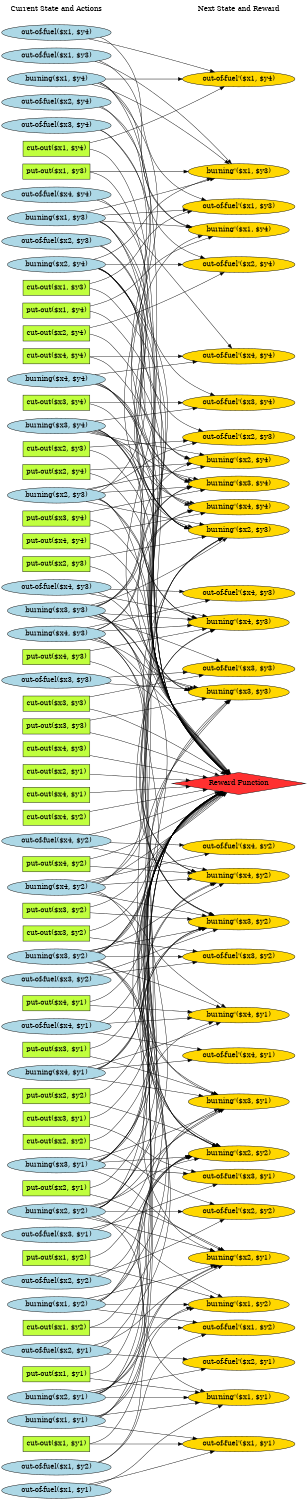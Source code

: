 digraph G {
	graph [bb="0,0,718.8,3506.4",
		fontname=Helvetica,
		fontsize=16,
		rankdir=LR,
		ranksep=2.00,
		ratio=auto,
		size="7.5,10"
	];
	node [fontsize=16,
		label="\N"
	];
	{
		graph [rank=same];
		"cut-out($x4, $y4)"	[color=black,
			fillcolor=olivedrab1,
			height=0.5,
			pos="129.4,2671.4",
			shape=box,
			style=filled,
			width=2.1944];
		"put-out($x1, $y1)"	[color=black,
			fillcolor=olivedrab1,
			height=0.5,
			pos="129.4,290.38",
			shape=box,
			style=filled,
			width=2.2083];
		"burning($x1, $y4)"	[color=black,
			fillcolor=lightblue,
			height=0.51069,
			pos="129.4,3324.4",
			shape=ellipse,
			style=filled,
			width=3.2213];
		"out-of-fuel($x2, $y3)"	[color=black,
			fillcolor=lightblue,
			height=0.51069,
			pos="129.4,2942.4",
			shape=ellipse,
			style=filled,
			width=3.5945];
		"cut-out($x2, $y2)"	[color=black,
			fillcolor=olivedrab1,
			height=0.5,
			pos="129.4,832.38",
			shape=box,
			style=filled,
			width=2.1944];
		"burning($x4, $y3)"	[color=black,
			fillcolor=lightblue,
			height=0.51069,
			pos="129.4,2021.4",
			shape=ellipse,
			style=filled,
			width=3.2213];
		"put-out($x3, $y3)"	[color=black,
			fillcolor=olivedrab1,
			height=0.5,
			pos="129.4,1805.4",
			shape=box,
			style=filled,
			width=2.2083];
		"burning($x2, $y1)"	[color=black,
			fillcolor=lightblue,
			height=0.51069,
			pos="129.4,236.38",
			shape=ellipse,
			style=filled,
			width=3.2213];
		"cut-out($x4, $y3)"	[color=black,
			fillcolor=olivedrab1,
			height=0.5,
			pos="129.4,1751.4",
			shape=box,
			style=filled,
			width=2.1944];
		"burning($x1, $y3)"	[color=black,
			fillcolor=lightblue,
			height=0.51069,
			pos="129.4,2997.4",
			shape=ellipse,
			style=filled,
			width=3.2213];
		"out-of-fuel($x2, $y4)"	[color=black,
			fillcolor=lightblue,
			height=0.51069,
			pos="129.4,3269.4",
			shape=ellipse,
			style=filled,
			width=3.5945];
		"put-out($x4, $y1)"	[color=black,
			fillcolor=olivedrab1,
			height=0.5,
			pos="129.4,1156.4",
			shape=box,
			style=filled,
			width=2.2083];
		"put-out($x3, $y2)"	[color=black,
			fillcolor=olivedrab1,
			height=0.5,
			pos="129.4,1373.4",
			shape=box,
			style=filled,
			width=2.2083];
		"cut-out($x2, $y1)"	[color=black,
			fillcolor=olivedrab1,
			height=0.5,
			pos="129.4,1697.4",
			shape=box,
			style=filled,
			width=2.1944];
		"burning($x4, $y4)"	[color=black,
			fillcolor=lightblue,
			height=0.51069,
			pos="129.4,2617.4",
			shape=ellipse,
			style=filled,
			width=3.2213];
		"burning($x2, $y2)"	[color=black,
			fillcolor=lightblue,
			height=0.51069,
			pos="129.4,670.38",
			shape=ellipse,
			style=filled,
			width=3.2213];
		"put-out($x1, $y3)"	[color=black,
			fillcolor=olivedrab1,
			height=0.5,
			pos="129.4,3106.4",
			shape=box,
			style=filled,
			width=2.2083];
		"burning($x1, $y2)"	[color=black,
			fillcolor=lightblue,
			height=0.51069,
			pos="129.4,452.38",
			shape=ellipse,
			style=filled,
			width=3.2213];
		"Current State and Actions"	[color=black,
			fillcolor=white,
			height=0.5,
			pos="129.4,3488.4",
			shape=plaintext,
			style=bold,
			width=3.2361];
		"out-of-fuel($x1, $y4)"	[color=black,
			fillcolor=lightblue,
			height=0.51069,
			pos="129.4,3434.4",
			shape=ellipse,
			style=filled,
			width=3.5945];
		"out-of-fuel($x2, $y1)"	[color=black,
			fillcolor=lightblue,
			height=0.51069,
			pos="129.4,344.38",
			shape=ellipse,
			style=filled,
			width=3.5945];
		"put-out($x3, $y1)"	[color=black,
			fillcolor=olivedrab1,
			height=0.5,
			pos="129.4,1048.4",
			shape=box,
			style=filled,
			width=2.2083];
		"out-of-fuel($x3, $y2)"	[color=black,
			fillcolor=lightblue,
			height=0.51069,
			pos="129.4,1210.4",
			shape=ellipse,
			style=filled,
			width=3.5945];
		"put-out($x1, $y2)"	[color=black,
			fillcolor=olivedrab1,
			height=0.5,
			pos="129.4,561.38",
			shape=box,
			style=filled,
			width=2.2083];
		"burning($x1, $y1)"	[color=black,
			fillcolor=lightblue,
			height=0.51069,
			pos="129.4,181.38",
			shape=ellipse,
			style=filled,
			width=3.2213];
		"put-out($x2, $y1)"	[color=black,
			fillcolor=olivedrab1,
			height=0.5,
			pos="129.4,724.38",
			shape=box,
			style=filled,
			width=2.2083];
		"out-of-fuel($x1, $y3)"	[color=black,
			fillcolor=lightblue,
			height=0.51069,
			pos="129.4,3379.4",
			shape=ellipse,
			style=filled,
			width=3.5945];
		"out-of-fuel($x2, $y2)"	[color=black,
			fillcolor=lightblue,
			height=0.51069,
			pos="129.4,507.38",
			shape=ellipse,
			style=filled,
			width=3.5945];
		"out-of-fuel($x3, $y1)"	[color=black,
			fillcolor=lightblue,
			height=0.51069,
			pos="129.4,615.38",
			shape=ellipse,
			style=filled,
			width=3.5945];
		"out-of-fuel($x4, $y2)"	[color=black,
			fillcolor=lightblue,
			height=0.51069,
			pos="129.4,1535.4",
			shape=ellipse,
			style=filled,
			width=3.5945];
		"cut-out($x3, $y3)"	[color=black,
			fillcolor=olivedrab1,
			height=0.5,
			pos="129.4,1859.4",
			shape=box,
			style=filled,
			width=2.1944];
		"put-out($x2, $y2)"	[color=black,
			fillcolor=olivedrab1,
			height=0.5,
			pos="129.4,940.38",
			shape=box,
			style=filled,
			width=2.2083];
		"out-of-fuel($x1, $y2)"	[color=black,
			fillcolor=lightblue,
			height=0.51069,
			pos="129.4,73.385",
			shape=ellipse,
			style=filled,
			width=3.5945];
		"burning($x3, $y2)"	[color=black,
			fillcolor=lightblue,
			height=0.51069,
			pos="129.4,1265.4",
			shape=ellipse,
			style=filled,
			width=3.2213];
		"out-of-fuel($x3, $y4)"	[color=black,
			fillcolor=lightblue,
			height=0.51069,
			pos="129.4,3214.4",
			shape=ellipse,
			style=filled,
			width=3.5945];
		"put-out($x4, $y4)"	[color=black,
			fillcolor=olivedrab1,
			height=0.5,
			pos="129.4,2239.4",
			shape=box,
			style=filled,
			width=2.2083];
		"cut-out($x1, $y1)"	[color=black,
			fillcolor=olivedrab1,
			height=0.5,
			pos="129.4,127.38",
			shape=box,
			style=filled,
			width=2.1944];
		"put-out($x1, $y4)"	[color=black,
			fillcolor=olivedrab1,
			height=0.5,
			pos="129.4,2779.4",
			shape=box,
			style=filled,
			width=2.2083];
		"out-of-fuel($x4, $y1)"	[color=black,
			fillcolor=lightblue,
			height=0.51069,
			pos="129.4,1102.4",
			shape=ellipse,
			style=filled,
			width=3.5945];
		"put-out($x2, $y3)"	[color=black,
			fillcolor=olivedrab1,
			height=0.5,
			pos="129.4,2185.4",
			shape=box,
			style=filled,
			width=2.2083];
		"cut-out($x3, $y4)"	[color=black,
			fillcolor=olivedrab1,
			height=0.5,
			pos="129.4,2563.4",
			shape=box,
			style=filled,
			width=2.1944];
		"out-of-fuel($x1, $y1)"	[color=black,
			fillcolor=lightblue,
			height=0.51069,
			pos="129.4,18.385",
			shape=ellipse,
			style=filled,
			width=3.5945];
		"burning($x3, $y1)"	[color=black,
			fillcolor=lightblue,
			height=0.51069,
			pos="129.4,778.38",
			shape=ellipse,
			style=filled,
			width=3.2213];
		"out-of-fuel($x3, $y3)"	[color=black,
			fillcolor=lightblue,
			height=0.51069,
			pos="129.4,1913.4",
			shape=ellipse,
			style=filled,
			width=3.5945];
		"cut-out($x1, $y2)"	[color=black,
			fillcolor=olivedrab1,
			height=0.5,
			pos="129.4,398.38",
			shape=box,
			style=filled,
			width=2.1944];
		"cut-out($x4, $y2)"	[color=black,
			fillcolor=olivedrab1,
			height=0.5,
			pos="129.4,1589.4",
			shape=box,
			style=filled,
			width=2.1944];
		"out-of-fuel($x4, $y4)"	[color=black,
			fillcolor=lightblue,
			height=0.51069,
			pos="129.4,3052.4",
			shape=ellipse,
			style=filled,
			width=3.5945];
		"cut-out($x3, $y1)"	[color=black,
			fillcolor=olivedrab1,
			height=0.5,
			pos="129.4,886.38",
			shape=box,
			style=filled,
			width=2.1944];
		"put-out($x2, $y4)"	[color=black,
			fillcolor=olivedrab1,
			height=0.5,
			pos="129.4,2401.4",
			shape=box,
			style=filled,
			width=2.2083];
		"cut-out($x1, $y3)"	[color=black,
			fillcolor=olivedrab1,
			height=0.5,
			pos="129.4,2833.4",
			shape=box,
			style=filled,
			width=2.1944];
		"burning($x3, $y4)"	[color=black,
			fillcolor=lightblue,
			height=0.51069,
			pos="129.4,2509.4",
			shape=ellipse,
			style=filled,
			width=3.2213];
		"put-out($x4, $y2)"	[color=black,
			fillcolor=olivedrab1,
			height=0.5,
			pos="129.4,1481.4",
			shape=box,
			style=filled,
			width=2.2083];
		"burning($x4, $y1)"	[color=black,
			fillcolor=lightblue,
			height=0.51069,
			pos="129.4,994.38",
			shape=ellipse,
			style=filled,
			width=3.2213];
		"cut-out($x2, $y4)"	[color=black,
			fillcolor=olivedrab1,
			height=0.5,
			pos="129.4,2725.4",
			shape=box,
			style=filled,
			width=2.1944];
		"burning($x2, $y3)"	[color=black,
			fillcolor=lightblue,
			height=0.51069,
			pos="129.4,2347.4",
			shape=ellipse,
			style=filled,
			width=3.2213];
		"out-of-fuel($x4, $y3)"	[color=black,
			fillcolor=lightblue,
			height=0.51069,
			pos="129.4,2131.4",
			shape=ellipse,
			style=filled,
			width=3.5945];
		"cut-out($x4, $y1)"	[color=black,
			fillcolor=olivedrab1,
			height=0.5,
			pos="129.4,1643.4",
			shape=box,
			style=filled,
			width=2.1944];
		"cut-out($x3, $y2)"	[color=black,
			fillcolor=olivedrab1,
			height=0.5,
			pos="129.4,1319.4",
			shape=box,
			style=filled,
			width=2.1944];
		"cut-out($x1, $y4)"	[color=black,
			fillcolor=olivedrab1,
			height=0.5,
			pos="129.4,3160.4",
			shape=box,
			style=filled,
			width=2.1944];
		"burning($x3, $y3)"	[color=black,
			fillcolor=lightblue,
			height=0.51069,
			pos="129.4,2076.4",
			shape=ellipse,
			style=filled,
			width=3.2213];
		"cut-out($x2, $y3)"	[color=black,
			fillcolor=olivedrab1,
			height=0.5,
			pos="129.4,2455.4",
			shape=box,
			style=filled,
			width=2.1944];
		"burning($x2, $y4)"	[color=black,
			fillcolor=lightblue,
			height=0.51069,
			pos="129.4,2887.4",
			shape=ellipse,
			style=filled,
			width=3.2213];
		"burning($x4, $y2)"	[color=black,
			fillcolor=lightblue,
			height=0.51069,
			pos="129.4,1427.4",
			shape=ellipse,
			style=filled,
			width=3.2213];
		"put-out($x3, $y4)"	[color=black,
			fillcolor=olivedrab1,
			height=0.5,
			pos="129.4,2293.4",
			shape=box,
			style=filled,
			width=2.2083];
		"put-out($x4, $y3)"	[color=black,
			fillcolor=olivedrab1,
			height=0.5,
			pos="129.4,1967.4",
			shape=box,
			style=filled,
			width=2.2083];
	}
	{
		graph [rank=same];
		"out-of-fuel'($x3, $y1)"	[color=black,
			fillcolor=gold1,
			height=0.51069,
			pos="560.8,751.38",
			shape=ellipse,
			style=filled,
			width=3.6927];
		"out-of-fuel'($x2, $y4)"	[color=black,
			fillcolor=gold1,
			height=0.51069,
			pos="560.8,2887.4",
			shape=ellipse,
			style=filled,
			width=3.6927];
		"burning'($x1, $y1)"	[color=black,
			fillcolor=gold1,
			height=0.51069,
			pos="560.8,236.38",
			shape=ellipse,
			style=filled,
			width=3.3195];
		"burning'($x4, $y1)"	[color=black,
			fillcolor=gold1,
			height=0.51069,
			pos="560.8,1129.4",
			shape=ellipse,
			style=filled,
			width=3.3195];
		"burning'($x3, $y3)"	[color=black,
			fillcolor=gold1,
			height=0.51069,
			pos="560.8,1885.4",
			shape=ellipse,
			style=filled,
			width=3.3195];
		"Next State and Reward"	[color=black,
			fillcolor=white,
			height=0.5,
			pos="560.8,3488.4",
			shape=plaintext,
			style=bold,
			width=2.9167];
		"burning'($x3, $y2)"	[color=black,
			fillcolor=gold1,
			height=0.51069,
			pos="560.8,1359.4",
			shape=ellipse,
			style=filled,
			width=3.3195];
		"out-of-fuel'($x4, $y4)"	[color=black,
			fillcolor=gold1,
			height=0.51069,
			pos="560.8,2671.4",
			shape=ellipse,
			style=filled,
			width=3.6927];
		"burning'($x4, $y3)"	[color=black,
			fillcolor=gold1,
			height=0.51069,
			pos="560.8,2048.4",
			shape=ellipse,
			style=filled,
			width=3.3195];
		"out-of-fuel'($x1, $y1)"	[color=black,
			fillcolor=gold1,
			height=0.51069,
			pos="560.8,127.38",
			shape=ellipse,
			style=filled,
			width=3.6927];
		"burning'($x2, $y4)"	[color=black,
			fillcolor=gold1,
			height=0.51069,
			pos="560.8,2427.4",
			shape=ellipse,
			style=filled,
			width=3.3195];
		"burning'($x4, $y2)"	[color=black,
			fillcolor=gold1,
			height=0.51069,
			pos="560.8,1440.4",
			shape=ellipse,
			style=filled,
			width=3.3195];
		"burning'($x3, $y4)"	[color=black,
			fillcolor=gold1,
			height=0.51069,
			pos="560.8,2372.4",
			shape=ellipse,
			style=filled,
			width=3.3195];
		"out-of-fuel'($x4, $y2)"	[color=black,
			fillcolor=gold1,
			height=0.51069,
			pos="560.8,1515.4",
			shape=ellipse,
			style=filled,
			width=3.6927];
		"out-of-fuel'($x1, $y3)"	[color=black,
			fillcolor=gold1,
			height=0.51069,
			pos="560.8,3024.4",
			shape=ellipse,
			style=filled,
			width=3.6927];
		"Reward Function"	[color=black,
			fillcolor=firebrick1,
			height=0.72222,
			pos="560.8,1670.4",
			shape=diamond,
			style=filled,
			width=4.3889];
		"burning'($x2, $y2)"	[color=black,
			fillcolor=gold1,
			height=0.51069,
			pos="560.8,806.38",
			shape=ellipse,
			style=filled,
			width=3.3195];
		"burning'($x1, $y4)"	[color=black,
			fillcolor=gold1,
			height=0.51069,
			pos="560.8,2969.4",
			shape=ellipse,
			style=filled,
			width=3.3195];
		"out-of-fuel'($x4, $y3)"	[color=black,
			fillcolor=gold1,
			height=0.51069,
			pos="560.8,2117.4",
			shape=ellipse,
			style=filled,
			width=3.6927];
		"out-of-fuel'($x1, $y2)"	[color=black,
			fillcolor=gold1,
			height=0.51069,
			pos="560.8,398.38",
			shape=ellipse,
			style=filled,
			width=3.6927];
		"burning'($x4, $y4)"	[color=black,
			fillcolor=gold1,
			height=0.51069,
			pos="560.8,2317.4",
			shape=ellipse,
			style=filled,
			width=3.3195];
		"burning'($x2, $y3)"	[color=black,
			fillcolor=gold1,
			height=0.51069,
			pos="560.8,2262.4",
			shape=ellipse,
			style=filled,
			width=3.3195];
		"out-of-fuel'($x2, $y1)"	[color=black,
			fillcolor=gold1,
			height=0.51069,
			pos="560.8,317.38",
			shape=ellipse,
			style=filled,
			width=3.6927];
		"out-of-fuel'($x3, $y4)"	[color=black,
			fillcolor=gold1,
			height=0.51069,
			pos="560.8,2563.4",
			shape=ellipse,
			style=filled,
			width=3.6927];
		"out-of-fuel'($x3, $y3)"	[color=black,
			fillcolor=gold1,
			height=0.51069,
			pos="560.8,1940.4",
			shape=ellipse,
			style=filled,
			width=3.6927];
		"burning'($x1, $y3)"	[color=black,
			fillcolor=gold1,
			height=0.51069,
			pos="560.8,3106.4",
			shape=ellipse,
			style=filled,
			width=3.3195];
		"burning'($x3, $y1)"	[color=black,
			fillcolor=gold1,
			height=0.51069,
			pos="560.8,900.38",
			shape=ellipse,
			style=filled,
			width=3.3195];
		"out-of-fuel'($x2, $y2)"	[color=black,
			fillcolor=gold1,
			height=0.51069,
			pos="560.8,670.38",
			shape=ellipse,
			style=filled,
			width=3.6927];
		"out-of-fuel'($x2, $y3)"	[color=black,
			fillcolor=gold1,
			height=0.51069,
			pos="560.8,2482.4",
			shape=ellipse,
			style=filled,
			width=3.6927];
		"out-of-fuel'($x3, $y2)"	[color=black,
			fillcolor=gold1,
			height=0.51069,
			pos="560.8,1265.4",
			shape=ellipse,
			style=filled,
			width=3.6927];
		"burning'($x1, $y2)"	[color=black,
			fillcolor=gold1,
			height=0.51069,
			pos="560.8,453.38",
			shape=ellipse,
			style=filled,
			width=3.3195];
		"out-of-fuel'($x1, $y4)"	[color=black,
			fillcolor=gold1,
			height=0.51069,
			pos="560.8,3324.4",
			shape=ellipse,
			style=filled,
			width=3.6927];
		"out-of-fuel'($x4, $y1)"	[color=black,
			fillcolor=gold1,
			height=0.51069,
			pos="560.8,1034.4",
			shape=ellipse,
			style=filled,
			width=3.6927];
		"burning'($x2, $y1)"	[color=black,
			fillcolor=gold1,
			height=0.51069,
			pos="560.8,562.38",
			shape=ellipse,
			style=filled,
			width=3.3195];
	}
	"cut-out($x4, $y4)" -> "out-of-fuel'($x4, $y4)"	[color=black,
		pos="e,427.7,2671.4 208.66,2671.4 266.88,2671.4 347.95,2671.4 417.52,2671.4",
		style=solid];
	"cut-out($x4, $y4)" -> "Reward Function"	[pos="e,534.8,1692.2 208.65,2669.7 227.25,2665.6 245.53,2658 258.8,2644.4 506.63,2390 252.02,2179.9 402.8,1858.4 433.06,1793.9 490.98,\
1733.3 527.38,1699.1"];
	"put-out($x1, $y1)" -> "burning'($x1, $y1)"	[color=black,
		pos="e,467.75,247.96 209.16,280.48 279.02,271.69 381.51,258.81 457.65,249.23",
		style=solid];
	"put-out($x1, $y1)" -> "Reward Function"	[pos="e,521.55,1650.7 208.92,291.44 227.63,295.49 245.89,303.26 258.8,317.38 443.68,519.75 270.93,1302.1 402.8,1542.4 427.76,1587.9 476.07,\
1623.4 512.55,1645.4"];
	"burning($x1, $y4)" -> "Reward Function"	[pos="e,533.74,1692.1 231.59,3315.6 241.88,3311 251.29,3304.8 258.8,3296.4 472.48,3056.6 278.39,2154.5 402.8,1858.4 430.33,1792.9 488.82,\
1732.8 526.12,1698.9"];
	"burning($x1, $y4)" -> "burning'($x1, $y4)"	[color=black,
		pos="e,448.31,2975.7 225.68,3314 237.62,3309.8 249.04,3304.1 258.8,3296.4 374.56,3205 285.31,3086.6 402.8,2997.4 413.43,2989.3 425.63,\
2983.3 438.42,2978.8",
		style=solid];
	"burning($x1, $y4)" -> "burning'($x2, $y3)"	[color=black,
		pos="e,443.35,2266 230.93,3315.4 241.4,3310.9 251.03,3304.7 258.8,3296.4 566.39,2965.6 88.949,2615.2 402.8,2290.4 411.61,2281.3 422.28,\
2274.5 433.87,2269.6",
		style=solid];
	"burning($x1, $y4)" -> "burning'($x1, $y3)"	[color=black,
		pos="e,537.16,3124.7 211.17,3311.3 227.26,3307.4 243.81,3302.5 258.8,3296.4 365.51,3252.7 476.59,3171.7 528.97,3131.1",
		style=solid];
	"burning($x1, $y4)" -> "out-of-fuel'($x1, $y4)"	[color=black,
		pos="e,427.69,3324.4 245.47,3324.4 298.33,3324.4 361.53,3324.4 417.36,3324.4",
		style=solid];
	"out-of-fuel($x2, $y3)" -> "burning'($x2, $y3)"	[color=black,
		pos="e,444.61,2266.7 233.41,2931.4 242.79,2927.1 251.5,2921.6 258.8,2914.4 461.27,2714.3 196.54,2486.5 402.8,2290.4 412.06,2281.6 423.09,\
2275 434.94,2270.2",
		style=solid];
	"out-of-fuel($x2, $y3)" -> "out-of-fuel'($x2, $y3)"	[color=black,
		pos="e,476.19,2496.6 231.16,2930.9 241.2,2926.8 250.67,2921.4 258.8,2914.4 395.05,2797.1 273.62,2661.4 402.8,2536.4 420.37,2519.4 443.53,\
2507.7 466.65,2499.7",
		style=solid];
	"cut-out($x2, $y2)" -> "Reward Function"	[pos="e,523.16,1650.6 208.41,834.33 227.01,838.39 245.35,845.94 258.8,859.38 478.22,1078.7 241.36,1277.5 402.8,1542.4 429.96,1587 478.4,\
1622.9 514.32,1645.2"];
	"cut-out($x2, $y2)" -> "out-of-fuel'($x2, $y2)"	[color=black,
		pos="e,503.26,687.09 208.56,819.92 225.4,816.14 242.92,811.36 258.8,805.38 327.53,779.53 335.81,754.45 402.8,724.38 431.85,711.35 465.07,\
699.51 493.44,690.26",
		style=solid];
	"burning($x4, $y3)" -> "burning'($x3, $y3)"	[color=black,
		pos="e,466.3,1896.8 211.27,2008.3 227.28,2004.6 243.77,2000 258.8,1994.4 327.53,1968.5 333.68,1938.2 402.8,1913.4 419.73,1907.3 438.18,\
1902.5 456.29,1898.7",
		style=solid];
	"burning($x4, $y3)" -> "burning'($x3, $y2)"	[color=black,
		pos="e,474.78,1372.3 230.42,2012.3 240.91,2008 250.69,2002.2 258.8,1994.4 450.24,1809.7 223.17,1609.6 402.8,1413.4 419.31,1395.4 442.11,\
1383.3 465.22,1375.3",
		style=solid];
	"burning($x4, $y3)" -> "burning'($x4, $y3)"	[color=black,
		pos="e,449.68,2041.5 237.37,2028.1 298.79,2032 376.09,2036.8 439.61,2040.8",
		style=solid];
	"burning($x4, $y3)" -> "burning'($x4, $y2)"	[color=black,
		pos="e,468.39,1452.1 229.84,2012.2 240.5,2007.9 250.47,2002.2 258.8,1994.4 429.82,1834.9 239.08,1655.3 402.8,1488.4 418.03,1472.9 438.13,\
1462.3 458.85,1455.2",
		style=solid];
	"burning($x4, $y3)" -> "burning'($x3, $y4)"	[color=black,
		pos="e,448.35,2366 225.32,2031.7 237.38,2035.9 248.93,2041.6 258.8,2049.4 373.55,2139.5 286.35,2256.5 402.8,2344.4 413.45,2352.4 425.66,\
2358.4 438.46,2362.9",
		style=solid];
	"burning($x4, $y3)" -> "Reward Function"	[pos="e,541.32,1693.7 220.36,2009.9 233.75,2006.1 247,2001.1 258.8,1994.4 326.53,1956.1 475.7,1775.3 534.89,1701.7"];
	"burning($x4, $y3)" -> "out-of-fuel'($x4, $y3)"	[color=black,
		pos="e,491.09,2101.7 198.72,2036.2 218.14,2040.4 239.31,2045.1 258.8,2049.4 334.35,2066.2 420.48,2085.7 481.2,2099.5",
		style=solid];
	"burning($x4, $y3)" -> "burning'($x4, $y4)"	[color=black,
		pos="e,450.32,2310.3 223.72,2032.2 236.22,2036.3 248.33,2041.9 258.8,2049.4 359.86,2121.9 300.38,2218.8 402.8,2289.4 414.17,2297.2 427.08,\
2303.1 440.48,2307.4",
		style=solid];
	"put-out($x3, $y3)" -> "burning'($x3, $y3)"	[color=black,
		pos="e,484.06,1871.3 209.16,1820.1 284.12,1834 396.64,1855 473.88,1869.4",
		style=solid];
	"put-out($x3, $y3)" -> "Reward Function"	[pos="e,514.54,1688.8 208.91,1790.7 225.49,1787.1 242.8,1782.9 258.8,1778.4 346.34,1753.6 445.15,1716.3 504.93,1692.6"];
	"burning($x2, $y1)" -> "burning'($x1, $y1)"	[color=black,
		pos="e,441.04,236.38 245.47,236.38 302.66,236.38 371.95,236.38 430.92,236.38",
		style=solid];
	"burning($x2, $y1)" -> "Reward Function"	[pos="e,521.49,1650.7 232.39,244.87 242.33,249.29 251.45,255.29 258.8,263.38 451.2,475.02 265.81,1291.3 402.8,1542.4 427.65,1587.9 475.98,\
1623.5 512.49,1645.4"];
	"burning($x2, $y1)" -> "burning'($x2, $y2)"	[color=black,
		pos="e,445.06,801.55 229.87,245.57 240.52,249.82 250.49,255.6 258.8,263.38 432.26,425.86 226.86,618.6 402.8,778.38 412.26,786.98 423.42,\
793.38 435.34,798.11",
		style=solid];
	"burning($x2, $y1)" -> "out-of-fuel'($x2, $y1)"	[color=black,
		pos="e,481.33,302.58 204.71,250.4 278.83,264.38 392.71,285.86 471.42,300.71",
		style=solid];
	"burning($x2, $y1)" -> "burning'($x3, $y1)"	[color=black,
		pos="e,489.94,885.5 230.38,245.5 240.88,249.77 250.67,255.57 258.8,263.38 447.24,444.4 232.99,634.8 402.8,833.38 422.7,856.66 452.11,\
872.06 480.11,882.15",
		style=solid];
	"burning($x2, $y1)" -> "burning'($x1, $y2)"	[color=black,
		pos="e,455.08,444.76 220.83,247.76 234.09,251.57 247.18,256.64 258.8,263.38 342.13,311.73 318.74,378.33 402.8,425.38 415.88,432.71 430.45,\
438.18 445.29,442.27",
		style=solid];
	"burning($x2, $y1)" -> "burning'($x2, $y1)"	[color=black,
		pos="e,513.43,545.47 224.06,247.07 236.38,251 248.34,256.29 258.8,263.38 354.59,328.37 316.79,402.93 402.8,480.38 432.33,506.98 472.06,\
527.62 504.17,541.54",
		style=solid];
	"cut-out($x4, $y3)" -> "Reward Function"	[pos="e,486.38,1684.2 208.66,1736.6 284.36,1722.3 398.71,1700.8 476.18,1686.2"];
	"burning($x1, $y3)" -> "out-of-fuel'($x1, $y3)"	[color=black,
		pos="e,439.4,3016.8 237.37,3004.1 295.49,3007.8 367.82,3012.3 429.24,3016.2",
		style=solid];
	"burning($x1, $y3)" -> "Reward Function"	[pos="e,534.01,1692.3 231.04,2988.5 241.49,2984 251.09,2977.8 258.8,2969.4 595.45,2602.5 203.26,2314.6 402.8,1858.4 431.28,1793.3 489.48,\
1733.1 526.46,1699.1"];
	"burning($x1, $y3)" -> "burning'($x2, $y2)"	[color=black,
		pos="e,484.51,820.59 232.16,2988.7 242.28,2984.1 251.49,2977.8 258.8,2969.4 563.95,2616 132.28,1253.9 402.8,873.38 419.93,849.29 447.54,\
833.8 474.87,823.87",
		style=solid];
	"burning($x1, $y3)" -> "burning'($x1, $y4)"	[color=black,
		pos="e,450.53,2976.5 236.82,2990.4 298.59,2986.4 376.55,2981.3 440.41,2977.2",
		style=solid];
	"burning($x1, $y3)" -> "burning'($x2, $y3)"	[color=black,
		pos="e,444.03,2266.7 229.76,2988.1 240.57,2983.7 250.6,2977.6 258.8,2969.4 476.31,2750.6 181.15,2504.9 402.8,2290.4 411.91,2281.6 422.77,\
2275 434.48,2270.2",
		style=solid];
	"burning($x1, $y3)" -> "burning'($x1, $y3)"	[color=black,
		pos="e,503.15,3090.3 200.18,3012 219.23,3016.1 239.85,3020.8 258.8,3025.4 339.86,3045.1 432.45,3070.5 493.29,3087.5",
		style=solid];
	"out-of-fuel($x2, $y4)" -> "out-of-fuel'($x2, $y4)"	[color=black,
		pos="e,480.75,2902.1 229.28,3257.7 239.91,3253.6 250.03,3248.3 258.8,3241.4 374.56,3150 292.84,3040.7 402.8,2942.4 422,2925.2 446.87,\
2913.3 471.13,2905.1",
		style=solid];
	"out-of-fuel($x2, $y4)" -> "burning'($x2, $y4)"	[color=black,
		pos="e,443.75,2431.4 234.37,3258.4 243.45,3254.2 251.82,3248.6 258.8,3241.4 505.69,2986.1 151.08,2705.9 402.8,2455.4 411.78,2446.4 422.57,\
2439.8 434.23,2434.9",
		style=solid];
	"put-out($x4, $y1)" -> "burning'($x4, $y1)"	[color=black,
		pos="e,450.01,1136.3 209.16,1151.4 273.68,1147.4 366.01,1141.6 439.74,1136.9",
		style=solid];
	"put-out($x4, $y1)" -> "Reward Function"	[pos="e,525.82,1650.1 209.23,1160.5 227.07,1164.6 244.84,1171.7 258.8,1183.4 390.48,1293.9 300.95,1403.9 402.8,1542.4 434.01,1584.8 482.46,\
1621.4 517.28,1644.5"];
	"put-out($x3, $y2)" -> "burning'($x3, $y2)"	[color=black,
		pos="e,443.48,1363.2 209.16,1370.8 271.83,1368.8 360.74,1365.9 433.35,1363.5",
		style=solid];
	"put-out($x3, $y2)" -> "Reward Function"	[pos="e,531.92,1648.9 208.95,1382.5 226.04,1386.5 243.55,1392.2 258.8,1400.4 337.99,1442.9 335.89,1482.4 402.8,1542.4 442.93,1578.4 491.3,\
1617.2 523.65,1642.5"];
	"cut-out($x2, $y1)" -> "Reward Function"	[pos="e,446.09,1677.5 208.66,1692.5 272.08,1688.5 362.62,1682.8 435.88,1678.2"];
	"burning($x4, $y4)" -> "out-of-fuel'($x4, $y4)"	[color=black,
		pos="e,461.79,2659.1 220.68,2628.7 287.97,2637.2 380.16,2648.8 451.43,2657.8",
		style=solid];
	"burning($x4, $y4)" -> "burning'($x4, $y3)"	[color=black,
		pos="e,460.84,2058.6 229.81,2608.1 240.48,2603.9 250.46,2598.1 258.8,2590.4 428.19,2433 237.73,2252.3 402.8,2090.4 416.14,2077.3 433.09,\
2068.2 450.88,2061.8",
		style=solid];
	"burning($x4, $y4)" -> "burning'($x3, $y4)"	[color=black,
		pos="e,452.83,2380.4 222.66,2606.4 235.38,2602.5 247.83,2597.3 258.8,2590.4 348.3,2533.7 312.44,2455.7 402.8,2400.4 415.08,2392.9 428.85,\
2387.2 442.99,2383.1",
		style=solid];
	"burning($x4, $y4)" -> "Reward Function"	[pos="e,534.92,1692.3 231.42,2608.4 241.61,2604.1 251.04,2598.2 258.8,2590.4 491.72,2354.4 260.07,2157.7 402.8,1858.4 433.48,1794.1 491.27,\
1733.4 527.53,1699.2"];
	"burning($x4, $y4)" -> "burning'($x4, $y4)"	[color=black,
		pos="e,449.83,2324.5 225.42,2606.9 237.33,2602.9 248.81,2597.6 258.8,2590.4 361.35,2516.7 299.13,2417.5 402.8,2345.4 414.05,2337.6 426.81,\
2331.7 440.09,2327.4",
		style=solid];
	"burning($x2, $y2)" -> "burning'($x1, $y1)"	[color=black,
		pos="e,479.7,249.93 226.78,660.28 238.41,656.03 249.45,650.24 258.8,642.38 388.23,533.68 279.92,406.45 402.8,290.38 421.39,272.82 445.96,\
260.95 470.12,252.93",
		style=solid];
	"burning($x2, $y2)" -> "burning'($x3, $y3)"	[color=black,
		pos="e,537.07,1867.1 232.15,679.09 242.14,683.47 251.33,689.4 258.8,697.38 568.17,1027.7 214.32,1294 402.8,1705.4 432.34,1769.9 492.51,\
1828.5 529.18,1860.4",
		style=solid];
	"burning($x2, $y2)" -> "burning'($x3, $y2)"	[color=black,
		pos="e,489.42,1344.5 230.46,679.42 240.94,683.71 250.71,689.53 258.8,697.38 454.07,886.85 227.01,1084.7 402.8,1292.4 422.5,1315.7 451.72,\
1331 479.62,1341.1",
		style=solid];
	"burning($x2, $y2)" -> "Reward Function"	[pos="e,522.42,1650.6 231.62,679.15 241.77,683.51 251.14,689.42 258.8,697.38 522.96,971.9 210.93,1213.3 402.8,1542.4 429.01,1587.3 477.37,\
1623.1 513.52,1645.3"];
	"burning($x2, $y2)" -> "burning'($x2, $y2)"	[color=black,
		pos="e,466.3,795.02 211.27,683.46 227.28,687.14 243.77,691.73 258.8,697.38 327.53,723.24 333.68,753.59 402.8,778.38 419.73,784.46 438.18,\
789.25 456.29,793.03",
		style=solid];
	"burning($x2, $y2)" -> "burning'($x2, $y3)"	[color=black,
		pos="e,521.07,2244.9 232.8,678.92 242.61,683.34 251.57,689.33 258.8,697.38 474.62,937.89 244.28,1862.8 402.8,2144.4 427.4,2188.1 475.53,\
2220.5 512.05,2240.2",
		style=solid];
	"burning($x2, $y2)" -> "burning'($x3, $y1)"	[color=black,
		pos="e,508.73,883.81 218.63,682.21 232.53,685.96 246.39,690.89 258.8,697.38 336.8,738.2 329.17,785.13 402.8,833.38 432.55,852.88 468.91,\
868.82 499.14,880.25",
		style=solid];
	"burning($x2, $y2)" -> "out-of-fuel'($x2, $y2)"	[color=black,
		pos="e,427.69,670.38 245.47,670.38 298.33,670.38 361.53,670.38 417.36,670.38",
		style=solid];
	"burning($x2, $y2)" -> "burning'($x1, $y2)"	[color=black,
		pos="e,522.41,470.85 213.59,657.65 229,653.79 244.68,648.81 258.8,642.38 331.38,609.37 335.25,577.75 402.8,535.38 438.72,512.85 481.5,\
490.81 513.32,475.26",
		style=solid];
	"burning($x2, $y2)" -> "burning'($x2, $y1)"	[color=black,
		pos="e,502.29,578.5 200.17,655.77 219.22,651.61 239.84,646.97 258.8,642.38 339.45,622.88 431.57,598.02 492.43,581.22",
		style=solid];
	"put-out($x1, $y3)" -> "Reward Function"	[pos="e,533.9,1692.2 208.92,3105.3 227.63,3101.3 245.89,3093.5 258.8,3079.4 443.12,2877.7 294.75,2109.3 402.8,1858.4 430.9,1793.1 489.22,\
1732.9 526.33,1699"];
	"put-out($x1, $y3)" -> "burning'($x1, $y3)"	[color=black,
		pos="e,441.01,3106.4 209.16,3106.4 271.13,3106.4 358.78,3106.4 430.93,3106.4",
		style=solid];
	"burning($x1, $y2)" -> "Reward Function"	[pos="e,521.73,1650.6 230.99,461.31 241.45,465.83 251.06,472 258.8,480.38 581.88,830.38 169.95,1126.9 402.8,1542.4 428.16,1587.6 476.42,\
1623.2 512.77,1645.3"];
	"burning($x1, $y2)" -> "burning'($x2, $y2)"	[color=black,
		pos="e,448.32,800.04 225.67,462.81 237.61,467 249.04,472.69 258.8,480.38 374.31,571.46 285.57,689.53 402.8,778.38 413.44,786.45 425.64,\
792.47 438.43,796.93",
		style=solid];
	"burning($x1, $y2)" -> "out-of-fuel'($x1, $y2)"	[color=black,
		pos="e,461.79,410.71 220.68,441.03 287.97,432.57 380.16,420.98 451.43,412.01",
		style=solid];
	"burning($x1, $y2)" -> "burning'($x2, $y3)"	[color=black,
		pos="e,520.94,2245 231.7,461.09 241.97,465.65 251.34,471.9 258.8,480.38 503.87,759.13 222.81,1819.8 402.8,2144.4 427.11,2188.2 475.29,\
2220.6 511.9,2240.3",
		style=solid];
	"burning($x1, $y2)" -> "burning'($x1, $y2)"	[color=black,
		pos="e,441.04,453.11 245.47,452.65 302.66,452.79 371.95,452.95 430.92,453.08",
		style=solid];
	"burning($x1, $y2)" -> "burning'($x2, $y1)"	[color=black,
		pos="e,503.72,546.18 200.52,467 219.48,471.13 239.97,475.77 258.8,480.38 340.15,500.32 433.05,526.09 493.87,543.38",
		style=solid];
	"Current State and Actions" -> "Next State and Reward"	[color=black,
		pos="e,455.71,3488.4 246.04,3488.4 307.92,3488.4 383.87,3488.4 445.54,3488.4",
		style=invis];
	"out-of-fuel($x1, $y4)" -> "burning'($x1, $y4)"	[color=black,
		pos="e,446.09,2974.8 231.66,3422.9 241.55,3418.8 250.85,3413.4 258.8,3406.4 403.24,3278.8 255.95,3122.2 402.8,2997.4 412.72,2989 424.29,\
2982.7 436.57,2978",
		style=solid];
	"out-of-fuel($x1, $y4)" -> "out-of-fuel'($x1, $y4)"	[color=black,
		pos="e,502.33,3341 203.21,3419.2 221.41,3415.2 240.85,3410.8 258.8,3406.4 339.53,3386.6 431.63,3361.1 492.46,3343.8",
		style=solid];
	"out-of-fuel($x2, $y1)" -> "Reward Function"	[pos="e,521.6,1650.7 236.3,354.82 244.71,359.01 252.41,364.42 258.8,371.38 613.51,757.57 149.3,1083.4 402.8,1542.4 427.88,1587.8 476.18,\
1623.4 512.61,1645.4"];
	"out-of-fuel($x2, $y1)" -> "out-of-fuel'($x2, $y1)"	[color=black,
		pos="e,439.4,324.96 248.02,336.99 304.12,333.46 371.42,329.23 429.11,325.6",
		style=solid];
	"out-of-fuel($x2, $y1)" -> "burning'($x2, $y1)"	[color=black,
		pos="e,522.03,544.86 219.08,357.66 232.7,361.22 246.36,365.72 258.8,371.38 331.84,404.67 334.99,437.43 402.8,480.38 438.5,503 481.12,\
524.97 512.94,540.46",
		style=solid];
	"put-out($x3, $y1)" -> "Reward Function"	[pos="e,524.39,1650.2 208.93,1051.5 227.09,1055.6 245.08,1062.9 258.8,1075.4 419.27,1221.8 281.43,1362.3 402.8,1542.4 432.06,1585.8 480.39,\
1622 515.71,1644.7"];
	"put-out($x3, $y1)" -> "burning'($x3, $y1)"	[color=black,
		pos="e,522.55,917.83 209.04,1034.1 225.61,1030.5 242.89,1026.2 258.8,1021.4 351.2,993.33 454.85,948.58 513.23,922.08",
		style=solid];
	"out-of-fuel($x3, $y2)" -> "burning'($x3, $y2)"	[color=black,
		pos="e,519.19,1342.1 207.67,1225 224.65,1228.9 242.45,1233.4 258.8,1238.4 307.49,1253.4 437.64,1307.6 509.83,1338.1",
		style=solid];
	"out-of-fuel($x3, $y2)" -> "out-of-fuel'($x3, $y2)"	[color=black,
		pos="e,462.66,1252.9 225.97,1222.6 293.1,1231.2 382.96,1242.7 452.54,1251.6",
		style=solid];
	"put-out($x1, $y2)" -> "Reward Function"	[pos="e,522.23,1650.7 208.94,562.8 227.54,566.87 245.74,574.55 258.8,588.38 553.18,900.18 190.37,1169.9 402.8,1542.4 428.58,1587.6 477.01,\
1623.3 513.29,1645.4"];
	"put-out($x1, $y2)" -> "burning'($x1, $y2)"	[color=black,
		pos="e,503.45,469.55 208.98,545.58 225.48,542.06 242.74,538.23 258.8,534.38 340.06,514.92 432.8,489.47 493.6,472.34",
		style=solid];
	"burning($x1, $y1)" -> "burning'($x1, $y1)"	[color=black,
		pos="e,468.31,224.67 220.16,192.88 289.66,201.78 385.96,214.12 458.27,223.38",
		style=solid];
	"burning($x1, $y1)" -> "out-of-fuel'($x1, $y1)"	[color=black,
		pos="e,461.79,139.71 220.68,170.03 287.97,161.57 380.16,149.98 451.43,141.01",
		style=solid];
	"burning($x1, $y1)" -> "Reward Function"	[pos="e,521.45,1650.7 231.52,190.25 241.83,194.78 251.25,200.98 258.8,209.38 457.9,431.04 260.69,1280.5 402.8,1542.4 427.54,1588 475.89,\
1623.5 512.43,1645.5"];
	"burning($x1, $y1)" -> "burning'($x2, $y2)"	[color=black,
		pos="e,444.82,801.81 229.14,190.8 240.11,195.2 250.36,201.22 258.8,209.38 446.29,390.76 211.88,600.63 402.8,778.38 412.15,787.09 423.24,\
793.57 435.13,798.34",
		style=solid];
	"burning($x1, $y1)" -> "burning'($x2, $y1)"	[color=black,
		pos="e,510.76,545.67 224.74,191.93 236.96,196.09 248.71,201.74 258.8,209.38 367.5,291.77 306.02,384.28 402.8,480.38 430.51,507.89 469.35,\
528.29 501.47,541.85",
		style=solid];
	"put-out($x2, $y1)" -> "Reward Function"	[pos="e,522.54,1650.5 209,726.15 227.48,730.23 245.61,737.84 258.8,751.38 508.02,1007.5 221.1,1234.7 402.8,1542.4 429.26,1587.2 477.58,\
1623 513.65,1645.2"];
	"put-out($x2, $y1)" -> "burning'($x2, $y1)"	[color=black,
		pos="e,526.44,580.22 209.19,710.6 225.75,706.93 242.99,702.53 258.8,697.38 354.25,666.34 460.07,614.54 517.33,584.94",
		style=solid];
	"out-of-fuel($x1, $y3)" -> "out-of-fuel'($x1, $y3)"	[color=black,
		pos="e,481.96,3039.3 228.7,3367.4 239.49,3363.4 249.81,3358.2 258.8,3351.4 367.75,3268.7 299.11,3168.6 402.8,3079.4 422.52,3062.4 447.79,\
3050.6 472.27,3042.4",
		style=solid];
	"out-of-fuel($x1, $y3)" -> "burning'($x1, $y3)"	[color=black,
		pos="e,543.23,3124.9 218.24,3366 232.18,3362.3 246.16,3357.5 258.8,3351.4 376.63,3294.6 488.83,3183.1 536.19,3132.5",
		style=solid];
	"out-of-fuel($x2, $y2)" -> "burning'($x2, $y2)"	[color=black,
		pos="e,450.26,799.39 229.03,519.15 239.64,522.97 249.83,527.94 258.8,534.38 361.11,607.8 299.38,706.55 402.8,778.38 414.15,786.26 427.03,\
792.14 440.43,796.48",
		style=solid];
	"out-of-fuel($x2, $y2)" -> "out-of-fuel'($x2, $y2)"	[color=black,
		pos="e,526.45,652.41 211.59,521.67 227.41,525.23 243.75,529.47 258.8,534.38 354.32,565.6 460.12,617.81 517.36,647.64",
		style=solid];
	"out-of-fuel($x3, $y1)" -> "out-of-fuel'($x3, $y1)"	[color=black,
		pos="e,509.12,734.35 206.9,630.17 224.1,634.02 242.17,638.48 258.8,643.38 324.36,662.72 338.48,674.27 402.8,697.38 434.6,708.81 470.21,\
721.1 499.46,731.06",
		style=solid];
	"out-of-fuel($x3, $y1)" -> "burning'($x3, $y1)"	[color=black,
		pos="e,503.35,884.26 225.01,627.89 236.92,631.77 248.51,636.81 258.8,643.38 348.09,700.43 319.28,768.19 402.8,833.38 429.68,854.36 464.11,\
870.02 493.87,880.9",
		style=solid];
	"out-of-fuel($x4, $y2)" -> "burning'($x4, $y2)"	[color=black,
		pos="e,493.51,1455.7 203.44,1520.2 221.54,1516.4 240.88,1512.3 258.8,1508.4 335.41,1491.7 422.8,1471.8 483.61,1457.9",
		style=solid];
	"out-of-fuel($x4, $y2)" -> "out-of-fuel'($x4, $y2)"	[color=black,
		pos="e,434.39,1521.2 252.59,1529.7 306.15,1527.2 369.21,1524.3 424.22,1521.7",
		style=solid];
	"out-of-fuel($x4, $y2)" -> "Reward Function"	[pos="e,514.54,1651.9 208.56,1550 225.25,1553.7 242.69,1557.8 258.8,1562.4 346.34,1587.2 445.15,1624.5 504.93,1648.1"];
	"cut-out($x3, $y3)" -> "Reward Function"	[pos="e,528.28,1691.3 208.47,1846.7 225.33,1842.9 242.86,1838.2 258.8,1832.4 357.47,1796.3 463.61,1732.7 519.71,1696.8"];
	"cut-out($x3, $y3)" -> "out-of-fuel'($x3, $y3)"	[color=black,
		pos="e,477.46,1926 208.42,1874.9 262.85,1885.6 337.2,1900.2 402.8,1912.4 423.71,1916.3 446.21,1920.4 467.47,1924.2",
		style=solid];
	"put-out($x2, $y2)" -> "Reward Function"	[pos="e,523.53,1650.3 209.07,942.9 227.33,947.01 245.34,954.43 258.8,967.38 448.6,1150.1 261.5,1320 402.8,1542.4 430.8,1586.4 479.1,1622.4 \
514.76,1644.9"];
	"put-out($x2, $y2)" -> "burning'($x2, $y2)"	[color=black,
		pos="e,517.02,823.65 209.24,925.55 225.71,921.97 242.9,917.86 258.8,913.38 347.55,888.4 447.97,850.74 507.47,827.41",
		style=solid];
	"out-of-fuel($x1, $y2)" -> "out-of-fuel'($x1, $y2)"	[color=black,
		pos="e,482.44,383.45 229.03,85.149 239.64,88.974 249.83,93.944 258.8,100.38 361.11,173.8 305.24,264.77 402.8,344.38 422.91,360.8 448.3,\
372.34 472.76,380.42",
		style=solid];
	"out-of-fuel($x1, $y2)" -> "burning'($x1, $y2)"	[color=black,
		pos="e,447.62,447.31 231.41,84.774 241.29,88.697 250.66,93.792 258.8,100.38 381.6,199.79 278.49,327.88 402.8,425.38 413.22,433.55 425.22,\
439.65 437.85,444.16",
		style=solid];
	"burning($x3, $y2)" -> "burning'($x4, $y1)"	[color=black,
		pos="e,517.5,1146.5 203.47,1251.2 221.66,1247.2 241.04,1242.5 258.8,1237.4 347.77,1211.8 448.52,1173.8 507.97,1150.3",
		style=solid];
	"burning($x3, $y2)" -> "burning'($x3, $y3)"	[color=black,
		pos="e,539.43,1867.1 229.08,1275 239.94,1279.1 250.16,1284.8 258.8,1292.4 404.78,1420.8 305.14,1537.3 402.8,1705.4 438.73,1767.2 497.5,\
1827.4 532.03,1860.1",
		style=solid];
	"burning($x3, $y2)" -> "burning'($x3, $y2)"	[color=black,
		pos="e,492.61,1344.2 200.4,1279.9 219.36,1283.9 239.88,1288.3 258.8,1292.4 335.01,1308.9 421.93,1328.3 482.7,1342",
		style=solid];
	"burning($x3, $y2)" -> "burning'($x4, $y3)"	[color=black,
		pos="e,501.89,2032.3 230.99,1274.3 241.31,1278.7 250.9,1284.5 258.8,1292.4 476.02,1509 216.59,1723.6 402.8,1967.4 424.99,1996.4 460.54,\
2016 492.21,2028.6",
		style=solid];
	"burning($x3, $y2)" -> "burning'($x4, $y2)"	[color=black,
		pos="e,502.12,1424.3 213.28,1278.1 228.72,1281.8 244.49,1286.5 258.8,1292.4 329.41,1321.6 334.14,1352.8 402.8,1386.4 431.18,1400.3 464.03,\
1412.2 492.32,1421.2",
		style=solid];
	"burning($x3, $y2)" -> "Reward Function"	[pos="e,528.02,1649.7 225.48,1275.8 237.38,1279.8 248.85,1285.2 258.8,1292.4 362.58,1367.7 319.74,1444.7 402.8,1542.4 437.24,1582.9 485.76,\
1620.2 519.72,1644"];
	"burning($x3, $y2)" -> "burning'($x2, $y2)"	[color=black,
		pos="e,494.17,821.7 226.86,1255.4 238.48,1251.1 249.5,1245.3 258.8,1237.4 391.37,1124.7 281.43,998.03 402.8,873.38 424.9,850.68 455.93,\
835.26 484.57,824.99",
		style=solid];
	"burning($x3, $y2)" -> "burning'($x2, $y3)"	[color=black,
		pos="e,522.44,2244.9 231.63,1274.1 241.78,1278.5 251.15,1284.4 258.8,1292.4 524.9,1569.3 203.1,1816.4 402.8,2144.4 429.04,2187.5 477.39,\
2220.2 513.53,2240.1",
		style=solid];
	"burning($x3, $y2)" -> "burning'($x3, $y1)"	[color=black,
		pos="e,525.88,918.02 223.26,1254.5 235.9,1250.4 248.16,1244.9 258.8,1237.4 357.44,1168 319.19,1094.3 402.8,1007.4 436.49,972.36 483.41,\
942.21 517.16,922.92",
		style=solid];
	"burning($x3, $y2)" -> "out-of-fuel'($x3, $y2)"	[color=black,
		pos="e,427.69,1265.4 245.47,1265.4 298.33,1265.4 361.53,1265.4 417.36,1265.4",
		style=solid];
	"burning($x3, $y2)" -> "burning'($x2, $y1)"	[color=black,
		pos="e,502.59,578.58 229.53,1255.9 240.38,1251.5 250.48,1245.5 258.8,1237.4 453.09,1047.5 234.93,856.95 402.8,643.38 425.47,614.54 461.24,\
594.97 492.91,582.3",
		style=solid];
	"out-of-fuel($x3, $y4)" -> "burning'($x3, $y4)"	[color=black,
		pos="e,443.75,2376.4 235.57,3203.7 244.18,3199.6 252.13,3194.2 258.8,3187.4 506.91,2932.7 150.8,2651.3 402.8,2400.4 411.78,2391.4 422.57,\
2384.8 434.23,2379.9",
		style=solid];
	"out-of-fuel($x3, $y4)" -> "out-of-fuel'($x3, $y4)"	[color=black,
		pos="e,502.44,2579.9 234.08,3203.6 243.16,3199.5 251.61,3194.2 258.8,3187.4 439.88,3015.5 246.42,2839 402.8,2644.4 425.69,2615.9 461.3,\
2596.4 492.81,2583.6",
		style=solid];
	"put-out($x4, $y4)" -> "Reward Function"	[pos="e,537.2,1692.6 209.19,2235.2 227.03,2231.1 244.81,2224.1 258.8,2212.4 389.16,2103.5 315.32,2004 402.8,1858.4 439.55,1797.2 495.58,\
1735.5 529.83,1700.2"];
	"put-out($x4, $y4)" -> "burning'($x4, $y4)"	[color=black,
		pos="e,481.53,2303.5 209.06,2253.9 263.45,2264 337.51,2277.6 402.8,2289.4 425.11,2293.4 449.21,2297.7 471.67,2301.7",
		style=solid];
	"cut-out($x1, $y1)" -> "out-of-fuel'($x1, $y1)"	[color=black,
		pos="e,427.7,127.38 208.66,127.38 266.88,127.38 347.95,127.38 417.52,127.38",
		style=solid];
	"cut-out($x1, $y1)" -> "Reward Function"	[pos="e,521.4,1650.8 208.72,128.25 227.55,132.28 245.92,140.09 258.8,154.38 466.39,384.75 255.47,1269.5 402.8,1542.4 427.45,1588 475.81,\
1623.6 512.38,1645.5"];
	"put-out($x1, $y4)" -> "Reward Function"	[pos="e,534.6,1692.1 209.19,2777.8 227.67,2773.7 245.75,2766.1 258.8,2752.4 536.53,2461.1 235.86,2224.6 402.8,1858.4 432.36,1793.5 490.5,\
1733 527.13,1699"];
	"put-out($x1, $y4)" -> "burning'($x1, $y4)"	[color=black,
		pos="e,500.59,2953.4 209.2,2790.3 226.01,2794.2 243.34,2799.4 258.8,2806.4 331.67,2839.4 332.22,2876.7 402.8,2914.4 430.38,2929.1 462.7,\
2941.2 490.83,2950.3",
		style=solid];
	"out-of-fuel($x4, $y1)" -> "burning'($x4, $y1)"	[color=black,
		pos="e,449.76,1122.5 248.02,1109.8 307.52,1113.5 379.62,1118.1 439.5,1121.8",
		style=solid];
	"out-of-fuel($x4, $y1)" -> "Reward Function"	[pos="e,525.07,1650.2 232.92,1113.5 242.34,1117.5 251.19,1122.7 258.8,1129.4 404.78,1257.8 291.26,1383.2 402.8,1542.4 432.94,1585.4 481.34,\
1621.8 516.45,1644.6"];
	"out-of-fuel($x4, $y1)" -> "out-of-fuel'($x4, $y1)"	[color=black,
		pos="e,472.72,1048.2 216.52,1088.7 287.61,1077.5 388.46,1061.5 462.46,1049.8",
		style=solid];
	"put-out($x2, $y3)" -> "Reward Function"	[pos="e,537.99,1692.7 209.03,2180.5 226.77,2176.4 244.55,2169.6 258.8,2158.4 375.16,2067.1 322.79,1982.8 402.8,1858.4 441.51,1798.2 497.17,\
1735.9 530.77,1700.3"];
	"put-out($x2, $y3)" -> "burning'($x2, $y3)"	[color=black,
		pos="e,482.27,2248.5 209.16,2199.5 283.54,2212.8 394.9,2232.8 472.08,2246.7",
		style=solid];
	"cut-out($x3, $y4)" -> "Reward Function"	[pos="e,535.06,1692.3 208.73,2561.4 227.22,2557.3 245.42,2549.7 258.8,2536.4 476.85,2318.8 268.11,2135.4 402.8,1858.4 433.96,1794.3 491.6,\
1733.6 527.7,1699.2"];
	"cut-out($x3, $y4)" -> "out-of-fuel'($x3, $y4)"	[color=black,
		pos="e,427.7,2563.4 208.66,2563.4 266.88,2563.4 347.95,2563.4 417.52,2563.4",
		style=solid];
	"out-of-fuel($x1, $y1)" -> "burning'($x1, $y1)"	[color=black,
		pos="e,522.38,218.97 217.01,31.935 231.32,35.672 245.73,40.404 258.8,46.385 331.55,79.669 335.12,111.73 402.8,154.38 438.67,176.99 481.45,\
199.04 513.29,214.57",
		style=solid];
	"out-of-fuel($x1, $y1)" -> "out-of-fuel'($x1, $y1)"	[color=black,
		pos="e,501.75,110.87 202.86,33.547 221.16,37.551 240.73,41.987 258.8,46.385 339.24,65.967 431.03,91.071 491.88,108.1",
		style=solid];
	"burning($x3, $y1)" -> "out-of-fuel'($x3, $y1)"	[color=black,
		pos="e,439.4,758.96 237.37,771.66 295.49,768 367.82,763.46 429.24,759.59",
		style=solid];
	"burning($x3, $y1)" -> "burning'($x4, $y1)"	[color=black,
		pos="e,499.44,1113.5 225.54,788.7 237.43,792.7 248.88,798.11 258.8,805.38 364.06,882.59 305.84,973.98 402.8,1061.4 427.38,1083.5 460.3,\
1099.3 489.65,1110",
		style=solid];
	"burning($x3, $y1)" -> "burning'($x3, $y2)"	[color=black,
		pos="e,491.2,1344.4 229.76,787.69 240.43,791.92 250.43,797.66 258.8,805.38 424.67,958.46 252.71,1123.8 402.8,1292.4 423.43,1315.6 453.43,\
1331 481.7,1341.1",
		style=solid];
	"burning($x3, $y1)" -> "burning'($x4, $y2)"	[color=black,
		pos="e,474.78,1427.5 230.42,787.46 240.91,791.74 250.69,797.56 258.8,805.38 450.24,990.11 223.17,1190.1 402.8,1386.4 419.31,1404.4 442.11,\
1416.4 465.22,1424.4",
		style=solid];
	"burning($x3, $y1)" -> "Reward Function"	[pos="e,522.67,1650.4 231.43,787.34 241.62,791.66 251.05,797.52 258.8,805.38 493.1,1043.1 231.24,1256.1 402.8,1542.4 429.55,1587 477.82,\
1622.8 513.81,1645.1"];
	"burning($x3, $y1)" -> "burning'($x2, $y2)"	[color=black,
		pos="e,450.53,799.26 236.82,785.32 298.59,789.35 376.55,794.44 440.41,798.6",
		style=solid];
	"burning($x3, $y1)" -> "burning'($x3, $y1)"	[color=black,
		pos="e,511.75,883.6 204.03,792.57 222.02,796.39 241.17,800.76 258.8,805.38 344.41,827.84 441.8,859.77 502.04,880.29",
		style=solid];
	"burning($x3, $y1)" -> "burning'($x2, $y1)"	[color=black,
		pos="e,521.71,579.83 215.31,766.01 230.17,762.32 245.21,757.54 258.8,751.38 331.67,718.37 335.02,685.87 402.8,643.38 438.4,621.07 480.85,\
599.45 512.63,584.16",
		style=solid];
	"out-of-fuel($x3, $y3)" -> "burning'($x3, $y3)"	[color=black,
		pos="e,450.58,1892.5 247.45,1905.8 307.31,1901.8 380.04,1897.1 440.26,1893.2",
		style=solid];
	"out-of-fuel($x3, $y3)" -> "out-of-fuel'($x3, $y3)"	[color=black,
		pos="e,439.4,1932.8 248.02,1920.8 304.12,1924.3 371.42,1928.5 429.11,1932.2",
		style=solid];
	"cut-out($x1, $y2)" -> "Reward Function"	[pos="e,521.66,1650.6 208.48,399.47 227.31,403.5 245.74,411.25 258.8,425.38 598.48,793.04 159.53,1104.9 402.8,1542.4 428.01,1587.7 476.29,\
1623.3 512.69,1645.3"];
	"cut-out($x1, $y2)" -> "out-of-fuel'($x1, $y2)"	[color=black,
		pos="e,427.7,398.38 208.66,398.38 266.88,398.38 347.95,398.38 417.52,398.38",
		style=solid];
	"cut-out($x4, $y2)" -> "Reward Function"	[pos="e,486.38,1656.5 208.66,1604.1 284.36,1618.4 398.71,1640 476.18,1654.6"];
	"out-of-fuel($x4, $y4)" -> "out-of-fuel'($x4, $y4)"	[color=black,
		pos="e,544.18,2690 223.32,3039.7 235.75,3035.9 247.94,3030.9 258.8,3024.4 267.99,3018.9 469.69,2778.8 537.66,2697.8",
		style=solid];
	"out-of-fuel($x4, $y4)" -> "burning'($x4, $y4)"	[color=black,
		pos="e,444.03,2321.7 233.85,3041.4 243.09,3037.1 251.64,3031.6 258.8,3024.4 476.31,2805.6 181.15,2559.9 402.8,2345.4 411.91,2336.6 422.77,\
2330 434.48,2325.2",
		style=solid];
	"cut-out($x3, $y1)" -> "out-of-fuel'($x3, $y1)"	[color=black,
		pos="e,461.76,763.71 208.53,873.86 225.38,870.08 242.9,865.32 258.8,859.38 327.39,833.79 333.82,803.92 402.8,779.38 418.39,773.84 435.26,\
769.36 451.96,765.74",
		style=solid];
	"cut-out($x3, $y1)" -> "Reward Function"	[pos="e,523.33,1650.5 208.58,888.56 227.07,892.64 245.31,900.14 258.8,913.38 463.39,1114.4 251.45,1298.8 402.8,1542.4 430.35,1586.7 478.73,\
1622.7 514.52,1645.1"];
	"put-out($x2, $y4)" -> "burning'($x2, $y4)"	[color=black,
		pos="e,449.2,2420.7 209.16,2406.2 273.44,2410 365.35,2415.6 438.94,2420.1",
		style=solid];
	"put-out($x2, $y4)" -> "Reward Function"	[pos="e,535.92,1692.3 209.16,2398.5 227.32,2394.4 245.25,2387.1 258.8,2374.4 432.53,2211.6 292.02,2069.1 402.8,1858.4 436.05,1795.1 493.3,\
1733.9 528.71,1699.3"];
	"cut-out($x1, $y3)" -> "out-of-fuel'($x1, $y3)"	[color=black,
		pos="e,451.96,3013.7 208.48,2842.7 225.68,2846.6 243.36,2852.3 258.8,2860.4 336.8,2901.2 324.18,2956.8 402.8,2996.4 415.04,3002.5 428.41,\
3007.4 442.02,3011.2",
		style=solid];
	"cut-out($x1, $y3)" -> "Reward Function"	[pos="e,534.52,1692.1 208.6,2832 227.32,2828 245.66,2820.3 258.8,2806.4 551.51,2496.6 227.76,2246.9 402.8,1858.4 432.07,1793.4 490.3,1732.9 \
527.03,1698.9"];
	"burning($x3, $y4)" -> "burning'($x3, $y3)"	[color=black,
		pos="e,444.82,1890 230.38,2500.3 240.88,2496 250.67,2490.2 258.8,2482.4 446.97,2301.7 211.88,2091.1 402.8,1913.4 412.15,1904.7 423.24,\
1898.2 435.13,1893.4",
		style=solid];
	"burning($x3, $y4)" -> "burning'($x4, $y3)"	[color=black,
		pos="e,462.85,2059.1 228.64,2499.8 239.63,2495.6 250.01,2490 258.8,2482.4 399.19,2361 265.75,2215.5 402.8,2090.4 416.99,2077.4 434.75,\
2068.4 453.17,2062.1",
		style=solid];
	"burning($x3, $y4)" -> "burning'($x2, $y4)"	[color=black,
		pos="e,481.08,2441.1 201.45,2494.9 256.37,2483.8 334.34,2468.3 402.8,2455.4 424.86,2451.2 448.7,2446.9 470.97,2442.9",
		style=solid];
	"burning($x3, $y4)" -> "burning'($x3, $y4)"	[color=black,
		pos="e,466.27,2383.7 211.64,2496.3 227.54,2492.6 243.89,2488 258.8,2482.4 327.67,2456.3 333.54,2425.4 402.8,2400.4 419.72,2394.3 438.16,\
2389.5 456.26,2385.7",
		style=solid];
	"burning($x3, $y4)" -> "Reward Function"	[pos="e,535.22,1692.4 230.86,2500.3 241.21,2496 250.83,2490.2 258.8,2482.4 462.02,2283.1 276.11,2113.3 402.8,1858.4 434.52,1794.6 491.99,\
1733.7 527.9,1699.3"];
	"burning($x3, $y4)" -> "burning'($x4, $y4)"	[color=black,
		pos="e,457.33,2326.8 218.66,2497.6 232.55,2493.8 246.4,2488.9 258.8,2482.4 337,2441.3 323.98,2385.3 402.8,2345.4 416.58,2338.4 431.81,\
2333.1 447.2,2329.2",
		style=solid];
	"burning($x3, $y4)" -> "burning'($x2, $y3)"	[color=black,
		pos="e,452.79,2270.3 222.69,2498.5 235.41,2494.6 247.85,2489.4 258.8,2482.4 348.76,2425.1 311.97,2346.3 402.8,2290.4 415.06,2282.8 428.82,\
2277.2 442.96,2273",
		style=solid];
	"burning($x3, $y4)" -> "out-of-fuel'($x3, $y4)"	[color=black,
		pos="e,461.79,2551.1 220.68,2520.7 287.97,2529.2 380.16,2540.8 451.43,2549.8",
		style=solid];
	"put-out($x4, $y2)" -> "burning'($x4, $y2)"	[color=black,
		pos="e,458.8,1450 209.16,1473.9 276.36,1467.4 373.73,1458.2 448.83,1451",
		style=solid];
	"put-out($x4, $y2)" -> "Reward Function"	[pos="e,528.28,1649.5 209.15,1494.2 225.8,1498 243.08,1502.6 258.8,1508.4 357.47,1544.5 463.61,1608.1 519.71,1643.9"];
	"burning($x4, $y1)" -> "burning'($x4, $y1)"	[color=black,
		pos="e,517.53,1112.1 205.51,1008.4 223.11,1012.1 241.71,1016.5 258.8,1021.4 347.86,1046.6 448.58,1084.8 508,1108.3",
		style=solid];
	"burning($x4, $y1)" -> "burning'($x3, $y2)"	[color=black,
		pos="e,497.67,1343.6 226.04,1004.6 237.78,1008.6 249.06,1014.1 258.8,1021.4 367.81,1103.4 302.34,1200.1 402.8,1292.4 426.73,1314.4 458.94,\
1329.8 487.97,1340.3",
		style=solid];
	"burning($x4, $y1)" -> "burning'($x4, $y2)"	[color=black,
		pos="e,479.16,1426.9 228.14,1004.1 239.28,1008.2 249.84,1013.8 258.8,1021.4 392.05,1133.9 276.78,1265.8 402.8,1386.4 421.19,1404 445.57,\
1415.9 469.61,1423.9",
		style=solid];
	"burning($x4, $y1)" -> "Reward Function"	[pos="e,524.1,1650.4 230.21,1003.7 240.74,1007.9 250.58,1013.7 258.8,1021.4 433.89,1185.9 271.5,1341.2 402.8,1542.4 431.42,1586.2 479.85,\
1622.4 515.37,1644.9"];
	"burning($x4, $y1)" -> "burning'($x3, $y1)"	[color=black,
		pos="e,492.61,915.58 200.4,979.82 219.36,975.83 239.88,971.48 258.8,967.38 335.01,950.89 421.93,931.48 482.7,917.81",
		style=solid];
	"burning($x4, $y1)" -> "out-of-fuel'($x4, $y1)"	[color=black,
		pos="e,450.06,1024.2 229.72,1003.6 292.4,1009.5 373.73,1017.1 439.98,1023.2",
		style=solid];
	"cut-out($x2, $y4)" -> "out-of-fuel'($x2, $y4)"	[color=black,
		pos="e,526.44,2869.6 208.51,2739 225.28,2742.7 242.77,2747.2 258.8,2752.4 354.25,2783.4 460.07,2835.2 517.33,2864.8",
		style=solid];
	"cut-out($x2, $y4)" -> "Reward Function"	[pos="e,534.7,1692.2 208.42,2723.9 227.14,2719.8 245.53,2712.2 258.8,2698.4 521.57,2425.6 243.94,2202.2 402.8,1858.4 432.69,1793.7 490.72,\
1733.1 527.25,1699"];
	"burning($x2, $y3)" -> "burning'($x3, $y2)"	[color=black,
		pos="e,472.1,1371.8 231.71,2338.7 241.85,2334.3 251.19,2328.4 258.8,2320.4 540.14,2024.7 140.33,1726 402.8,1413.4 418.13,1395.1 439.93,\
1383 462.43,1375",
		style=solid];
	"burning($x2, $y3)" -> "burning'($x2, $y4)"	[color=black,
		pos="e,481.51,2413.6 203.48,2361.6 258.3,2372.2 335.22,2386.9 402.8,2399.4 425.1,2403.5 449.19,2407.8 471.65,2411.9",
		style=solid];
	"burning($x2, $y3)" -> "burning'($x3, $y4)"	[color=black,
		pos="e,448.72,2365.9 238.48,2353.7 299.44,2357.2 375.77,2361.7 438.74,2365.3",
		style=solid];
	"burning($x2, $y3)" -> "Reward Function"	[pos="e,536.19,1692.5 229.65,2338 240.34,2333.7 250.37,2328 258.8,2320.4 417.92,2175.7 299.88,2047.2 402.8,1858.4 437,1795.6 493.95,1734.3 \
529.05,1699.5"];
	"burning($x2, $y3)" -> "burning'($x2, $y2)"	[color=black,
		pos="e,485.3,820.74 232.8,2338.9 242.61,2334.4 251.57,2328.4 258.8,2320.4 474.62,2079.9 211.56,1133.9 402.8,873.38 420.37,849.45 448.24,\
833.99 475.65,824.03",
		style=solid];
	"burning($x2, $y3)" -> "burning'($x1, $y4)"	[color=black,
		pos="e,476.6,2956.2 230.28,2356.6 240.8,2360.9 250.62,2366.6 258.8,2374.4 439.06,2545.3 234,2732.2 402.8,2914.4 419.79,2932.7 443.25,\
2945 466.85,2953.1",
		style=solid];
	"burning($x2, $y3)" -> "burning'($x2, $y3)"	[color=black,
		pos="e,480.65,2276 199.93,2332.8 277.28,2316.5 392.78,2292.3 402.8,2290.4 424.72,2286.1 448.41,2281.8 470.58,2277.8",
		style=solid];
	"burning($x2, $y3)" -> "out-of-fuel'($x2, $y3)"	[color=black,
		pos="e,461.76,2470.1 211.25,2360.5 227.26,2364.2 243.76,2368.8 258.8,2374.4 327.39,2400 333.82,2429.8 402.8,2454.4 418.39,2459.9 435.26,\
2464.4 451.96,2468",
		style=solid];
	"out-of-fuel($x4, $y3)" -> "burning'($x4, $y3)"	[color=black,
		pos="e,485.49,2062.7 207.17,2116.5 282.55,2102 397.26,2079.8 475.22,2064.7",
		style=solid];
	"out-of-fuel($x4, $y3)" -> "Reward Function"	[pos="e,538.94,1692.9 227.75,2119.3 238.83,2115.3 249.47,2110.1 258.8,2103.4 361.08,2029.3 330.08,1961.7 402.8,1858.4 444.12,1799.7 499.18,\
1736.7 531.91,1700.6"];
	"out-of-fuel($x4, $y3)" -> "out-of-fuel'($x4, $y3)"	[color=black,
		pos="e,431.31,2121.6 255.76,2127.3 307.62,2125.6 367.94,2123.6 421.12,2121.9",
		style=solid];
	"cut-out($x4, $y1)" -> "Reward Function"	[pos="e,446.09,1663.2 208.66,1648.3 272.08,1652.3 362.62,1658 435.88,1662.6"];
	"cut-out($x3, $y2)" -> "Reward Function"	[pos="e,529.55,1649.3 208.64,1326.4 226.11,1330.5 243.86,1336.8 258.8,1346.4 349.68,1404.9 328.32,1464.1 402.8,1542.4 439.66,1581.2 488.15,\
1619 521.43,1643.4"];
	"cut-out($x3, $y2)" -> "out-of-fuel'($x3, $y2)"	[color=black,
		pos="e,461.71,1277.7 208.66,1309.5 276.72,1301 376.02,1288.5 451.67,1279",
		style=solid];
	"cut-out($x1, $y4)" -> "Reward Function"	[pos="e,533.86,1692.2 208.63,3159.4 227.46,3155.4 245.85,3147.6 258.8,3133.4 450.64,2922.4 290.68,2120.6 402.8,1858.4 430.74,1793 489.11,\
1732.9 526.27,1699"];
	"cut-out($x1, $y4)" -> "out-of-fuel'($x1, $y4)"	[color=black,
		pos="e,526.91,3306.5 208.53,3173.9 225.3,3177.7 242.79,3182.1 258.8,3187.4 354.66,3218.9 460.74,3271.7 517.84,3301.7",
		style=solid];
	"burning($x3, $y3)" -> "burning'($x3, $y3)"	[color=black,
		pos="e,457.79,1894.8 216.93,2064.2 231.39,2060.3 245.88,2055.2 258.8,2048.4 336.45,2007.6 324.38,1952.7 402.8,1913.4 416.84,1906.3 432.37,\
1901 448.03,1897.1",
		style=solid];
	"burning($x3, $y3)" -> "burning'($x3, $y2)"	[color=black,
		pos="e,474.13,1372.2 229.65,2067 240.47,2062.6 250.54,2056.6 258.8,2048.4 464.28,1844.6 209.55,1628.8 402.8,1413.4 418.97,1395.4 441.43,\
1383.4 464.32,1375.4",
		style=solid];
	"burning($x3, $y3)" -> "burning'($x4, $y3)"	[color=black,
		pos="e,450.53,2055.5 236.82,2069.4 298.59,2065.4 376.55,2060.3 440.41,2056.2",
		style=solid];
	"burning($x3, $y3)" -> "burning'($x2, $y4)"	[color=black,
		pos="e,448.35,2421 225.32,2086.7 237.38,2090.9 248.93,2096.6 258.8,2104.4 373.55,2194.5 286.35,2311.5 402.8,2399.4 413.45,2407.4 425.66,\
2413.4 438.46,2417.9",
		style=solid];
	"burning($x3, $y3)" -> "burning'($x4, $y2)"	[color=black,
		pos="e,467.69,1452 229.11,2066.9 240.09,2062.5 250.34,2056.5 258.8,2048.4 443.85,1870.1 225.22,1674.1 402.8,1488.4 417.68,1472.8 437.45,\
1462.3 457.92,1455.1",
		style=solid];
	"burning($x3, $y3)" -> "burning'($x3, $y4)"	[color=black,
		pos="e,450.32,2365.3 223.72,2087.2 236.22,2091.3 248.33,2096.9 258.8,2104.4 359.86,2176.9 300.38,2273.8 402.8,2344.4 414.17,2352.2 427.08,\
2358.1 440.48,2362.4",
		style=solid];
	"burning($x3, $y3)" -> "Reward Function"	[pos="e,540.11,1693.2 221.33,2065 234.52,2061 247.46,2055.6 258.8,2048.4 348.09,1991.3 336.82,1941.3 402.8,1858.4 447.6,1802.1 501.77,\
1738.1 533.35,1701.1"];
	"burning($x3, $y3)" -> "burning'($x2, $y2)"	[color=black,
		pos="e,486,820.82 231.41,2067.4 241.73,2062.9 251.19,2056.7 258.8,2048.4 613.18,1659.5 86.622,1293.9 402.8,873.38 420.72,849.55 448.82,\
834.1 476.31,824.12",
		style=solid];
	"burning($x3, $y3)" -> "burning'($x4, $y4)"	[color=black,
		pos="e,453.35,2309.3 220.91,2087.8 234.23,2091.8 247.31,2097.2 258.8,2104.4 346.97,2159.9 313.59,2235.6 402.8,2289.4 415.22,2296.9 429.14,\
2302.5 443.42,2306.6",
		style=solid];
	"burning($x3, $y3)" -> "burning'($x2, $y3)"	[color=black,
		pos="e,531.93,2244.5 208.42,2089.9 225.28,2093.8 242.83,2098.6 258.8,2104.4 359.14,2140.9 468,2204.7 523.22,2239",
		style=solid];
	"burning($x3, $y3)" -> "out-of-fuel'($x3, $y3)"	[color=black,
		pos="e,516.52,1957.9 203.47,2062.2 221.66,2058.2 241.04,2053.5 258.8,2048.4 347.26,2023 447.37,1985.2 506.95,1961.7",
		style=solid];
	"cut-out($x2, $y3)" -> "Reward Function"	[pos="e,535.41,1692.5 208.72,2452.9 227.1,2448.8 245.25,2441.4 258.8,2428.4 447.24,2247.4 284.09,2091.2 402.8,1858.4 435.18,1794.9 492.44,\
1734 528.14,1699.5"];
	"cut-out($x2, $y3)" -> "out-of-fuel'($x2, $y3)"	[color=black,
		pos="e,439.49,2474.8 208.66,2460.3 270.23,2464.2 357.36,2469.7 429.43,2474.2",
		style=solid];
	"burning($x2, $y4)" -> "out-of-fuel'($x2, $y4)"	[color=black,
		pos="e,427.69,2887.4 245.47,2887.4 298.33,2887.4 361.53,2887.4 417.36,2887.4",
		style=solid];
	"burning($x2, $y4)" -> "burning'($x3, $y3)"	[color=black,
		pos="e,443.44,1889.1 232.08,2878.6 242.08,2874.2 251.29,2868.3 258.8,2860.4 551.23,2551 105.64,2218.2 402.8,1913.4 411.65,1904.3 422.35,\
1897.6 433.95,1892.7",
		style=solid];
	"burning($x2, $y4)" -> "burning'($x2, $y4)"	[color=black,
		pos="e,446.12,2432.9 228.72,2877.9 239.7,2873.7 250.05,2868 258.8,2860.4 402.65,2734.7 257.04,2578.9 402.8,2455.4 412.73,2447 424.31,\
2440.7 436.6,2436.1",
		style=solid];
	"burning($x2, $y4)" -> "burning'($x3, $y4)"	[color=black,
		pos="e,445.76,2377.4 229.64,2877.9 240.33,2873.7 250.37,2868 258.8,2860.4 417.39,2716.4 242.02,2542 402.8,2400.4 412.57,2391.8 424.05,\
2385.4 436.27,2380.7",
		style=solid];
	"burning($x2, $y4)" -> "Reward Function"	[pos="e,534.14,1692.3 232.14,2878.7 242.14,2874.3 251.32,2868.4 258.8,2860.4 566.51,2532.2 219.65,2269.3 402.8,1858.4 431.73,1793.5 489.79,\
1733.2 526.62,1699.2"];
	"burning($x2, $y4)" -> "burning'($x2, $y3)"	[color=black,
		pos="e,444.81,2267 230.38,2878.3 240.88,2874 250.67,2868.2 258.8,2860.4 447.24,2679.4 211.6,2468.5 402.8,2290.4 412.15,2281.7 423.24,\
2275.2 435.12,2270.4",
		style=solid];
	"burning($x2, $y4)" -> "burning'($x1, $y3)"	[color=black,
		pos="e,496.35,3090.8 216.95,2899.5 231.41,2903.4 245.89,2908.6 258.8,2915.4 336.65,2956.5 327.61,3005.6 402.8,3051.4 428.51,3067 459.3,\
3079.1 486.78,3087.8",
		style=solid];
	"burning($x4, $y2)" -> "burning'($x4, $y1)"	[color=black,
		pos="e,529.62,1147.3 220.83,1416 234.09,1412.2 247.18,1407.1 258.8,1400.4 342.13,1352 330.73,1302.3 402.8,1238.4 440.13,1205.3 487.77,\
1173.5 520.73,1152.8",
		style=solid];
	"burning($x4, $y2)" -> "burning'($x3, $y3)"	[color=black,
		pos="e,541.78,1867.2 225.49,1437.8 237.39,1441.8 248.85,1447.2 258.8,1454.4 362.83,1530 328.17,1600.6 402.8,1705.4 444.57,1764 501.88,\
1825.9 534.45,1859.7",
		style=solid];
	"burning($x4, $y2)" -> "burning'($x3, $y2)"	[color=black,
		pos="e,476.87,1372.5 212.18,1414.4 284.84,1402.9 390.98,1386.1 466.84,1374.1",
		style=solid];
	"burning($x4, $y2)" -> "burning'($x4, $y3)"	[color=black,
		pos="e,503.75,2032.2 229.86,1436.6 240.52,1440.8 250.48,1446.6 258.8,1454.4 431.72,1616.2 253.15,1783.9 402.8,1967.4 426.16,1996 462.33,\
2015.7 494.06,2028.4",
		style=solid];
	"burning($x4, $y2)" -> "burning'($x4, $y2)"	[color=black,
		pos="e,443.39,1436.9 243.5,1430.8 301.75,1432.6 372.98,1434.7 433.08,1436.5",
		style=solid];
	"burning($x4, $y2)" -> "out-of-fuel'($x4, $y2)"	[color=black,
		pos="e,485.55,1500.2 201.31,1441.9 276.58,1457.3 395.48,1481.7 475.5,1498.1",
		style=solid];
	"burning($x4, $y2)" -> "Reward Function"	[pos="e,532.75,1648.7 214.86,1439.9 229.84,1443.6 245.04,1448.3 258.8,1454.4 315.67,1479.4 458.19,1589.7 524.65,1642.3"];
	"burning($x4, $y2)" -> "burning'($x3, $y1)"	[color=black,
		pos="e,521.46,917.86 228.64,1417.8 239.64,1413.6 250.02,1408 258.8,1400.4 399.46,1278.6 288.47,1154.1 402.8,1007.4 431.93,970 477.81,\
940.88 512.46,922.52",
		style=solid];
	"put-out($x3, $y4)" -> "burning'($x3, $y4)"	[color=black,
		pos="e,481.52,2358.6 209.04,2308.3 263.43,2318.6 337.49,2332.4 402.8,2344.4 425.1,2348.5 449.2,2352.8 471.66,2356.8",
		style=solid];
	"put-out($x3, $y4)" -> "Reward Function"	[pos="e,536.52,1692.7 208.91,2289.8 226.97,2285.7 244.92,2278.5 258.8,2266.4 403.45,2139.7 307.66,2025.5 402.8,1858.4 438.01,1796.5 494.27,\
1735.2 529.02,1700.2"];
	"put-out($x4, $y3)" -> "burning'($x4, $y3)"	[color=black,
		pos="e,484.42,2034.2 209.16,1982.2 284.23,1996.4 396.98,2017.7 474.24,2032.2",
		style=solid];
	"put-out($x4, $y3)" -> "Reward Function"	[pos="e,541.52,1693.6 209.01,1957.6 226,1953.7 243.46,1948.2 258.8,1940.4 378.75,1879.6 487.74,1758.6 535,1701.5"];
}
